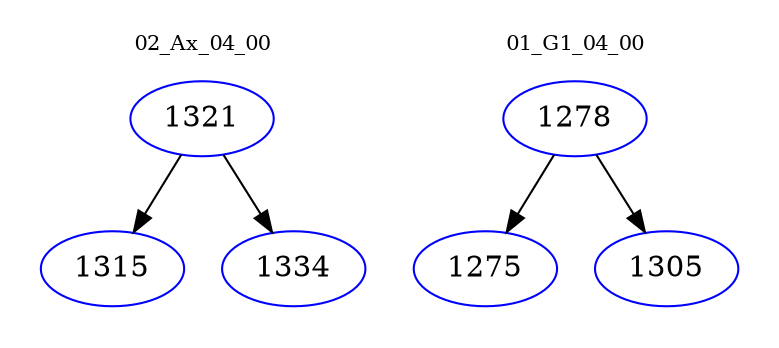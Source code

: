 digraph{
subgraph cluster_0 {
color = white
label = "02_Ax_04_00";
fontsize=10;
T0_1321 [label="1321", color="blue"]
T0_1321 -> T0_1315 [color="black"]
T0_1315 [label="1315", color="blue"]
T0_1321 -> T0_1334 [color="black"]
T0_1334 [label="1334", color="blue"]
}
subgraph cluster_1 {
color = white
label = "01_G1_04_00";
fontsize=10;
T1_1278 [label="1278", color="blue"]
T1_1278 -> T1_1275 [color="black"]
T1_1275 [label="1275", color="blue"]
T1_1278 -> T1_1305 [color="black"]
T1_1305 [label="1305", color="blue"]
}
}
